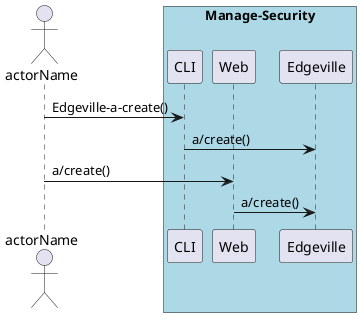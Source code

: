 @startuml
Actor "actorName" as A

box "Manage-Security" #lightblue
participant CLI as CLI
participant Web as Web
participant "Edgeville" as S
A -> CLI : Edgeville-a-create()
CLI -> S : a/create()
A -> Web : a/create()
Web -> S : a/create()
end box

@enduml
